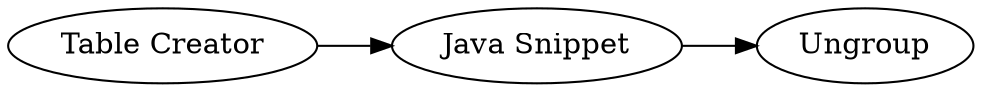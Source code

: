 digraph {
	2 -> 4
	3 -> 2
	4 [label=Ungroup]
	3 [label="Table Creator"]
	2 [label="Java Snippet"]
	rankdir=LR
}
